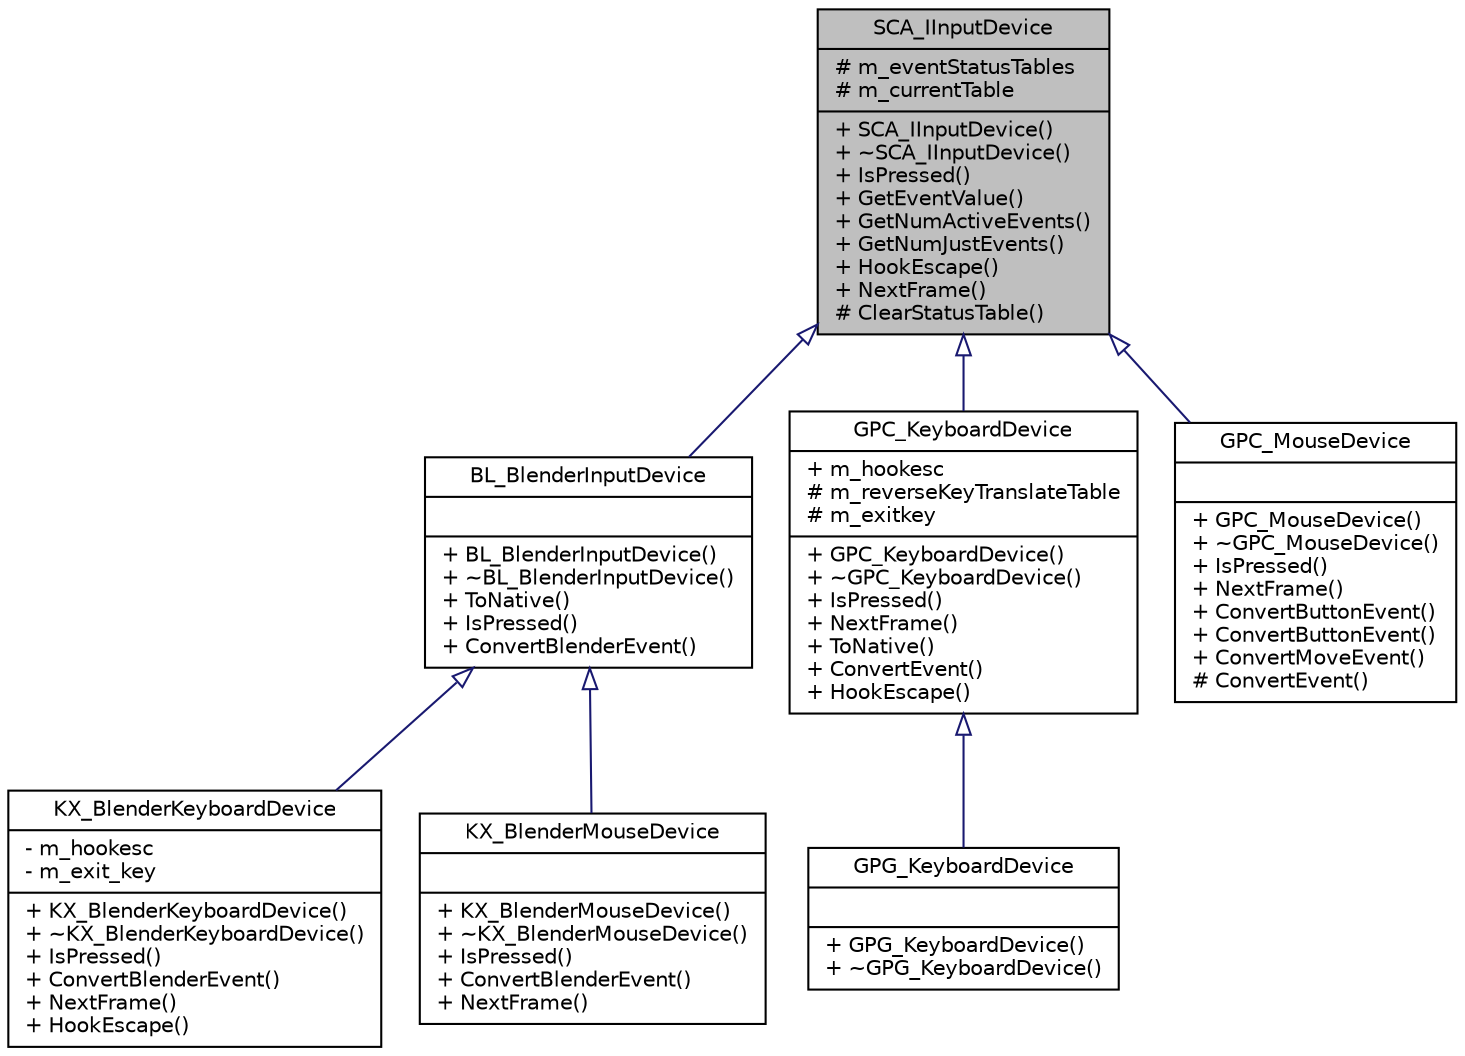 digraph G
{
  edge [fontname="Helvetica",fontsize="10",labelfontname="Helvetica",labelfontsize="10"];
  node [fontname="Helvetica",fontsize="10",shape=record];
  Node1 [label="{SCA_IInputDevice\n|# m_eventStatusTables\l# m_currentTable\l|+ SCA_IInputDevice()\l+ ~SCA_IInputDevice()\l+ IsPressed()\l+ GetEventValue()\l+ GetNumActiveEvents()\l+ GetNumJustEvents()\l+ HookEscape()\l+ NextFrame()\l# ClearStatusTable()\l}",height=0.2,width=0.4,color="black", fillcolor="grey75", style="filled" fontcolor="black"];
  Node1 -> Node2 [dir=back,color="midnightblue",fontsize="10",style="solid",arrowtail="empty",fontname="Helvetica"];
  Node2 [label="{BL_BlenderInputDevice\n||+ BL_BlenderInputDevice()\l+ ~BL_BlenderInputDevice()\l+ ToNative()\l+ IsPressed()\l+ ConvertBlenderEvent()\l}",height=0.2,width=0.4,color="black", fillcolor="white", style="filled",URL="$df/d06/classBL__BlenderInputDevice.html"];
  Node2 -> Node3 [dir=back,color="midnightblue",fontsize="10",style="solid",arrowtail="empty",fontname="Helvetica"];
  Node3 [label="{KX_BlenderKeyboardDevice\n|- m_hookesc\l- m_exit_key\l|+ KX_BlenderKeyboardDevice()\l+ ~KX_BlenderKeyboardDevice()\l+ IsPressed()\l+ ConvertBlenderEvent()\l+ NextFrame()\l+ HookEscape()\l}",height=0.2,width=0.4,color="black", fillcolor="white", style="filled",URL="$d1/d7b/classKX__BlenderKeyboardDevice.html"];
  Node2 -> Node4 [dir=back,color="midnightblue",fontsize="10",style="solid",arrowtail="empty",fontname="Helvetica"];
  Node4 [label="{KX_BlenderMouseDevice\n||+ KX_BlenderMouseDevice()\l+ ~KX_BlenderMouseDevice()\l+ IsPressed()\l+ ConvertBlenderEvent()\l+ NextFrame()\l}",height=0.2,width=0.4,color="black", fillcolor="white", style="filled",URL="$df/dc3/classKX__BlenderMouseDevice.html"];
  Node1 -> Node5 [dir=back,color="midnightblue",fontsize="10",style="solid",arrowtail="empty",fontname="Helvetica"];
  Node5 [label="{GPC_KeyboardDevice\n|+ m_hookesc\l# m_reverseKeyTranslateTable\l# m_exitkey\l|+ GPC_KeyboardDevice()\l+ ~GPC_KeyboardDevice()\l+ IsPressed()\l+ NextFrame()\l+ ToNative()\l+ ConvertEvent()\l+ HookEscape()\l}",height=0.2,width=0.4,color="black", fillcolor="white", style="filled",URL="$df/d2d/classGPC__KeyboardDevice.html"];
  Node5 -> Node6 [dir=back,color="midnightblue",fontsize="10",style="solid",arrowtail="empty",fontname="Helvetica"];
  Node6 [label="{GPG_KeyboardDevice\n||+ GPG_KeyboardDevice()\l+ ~GPG_KeyboardDevice()\l}",height=0.2,width=0.4,color="black", fillcolor="white", style="filled",URL="$d3/d8a/classGPG__KeyboardDevice.html"];
  Node1 -> Node7 [dir=back,color="midnightblue",fontsize="10",style="solid",arrowtail="empty",fontname="Helvetica"];
  Node7 [label="{GPC_MouseDevice\n||+ GPC_MouseDevice()\l+ ~GPC_MouseDevice()\l+ IsPressed()\l+ NextFrame()\l+ ConvertButtonEvent()\l+ ConvertButtonEvent()\l+ ConvertMoveEvent()\l# ConvertEvent()\l}",height=0.2,width=0.4,color="black", fillcolor="white", style="filled",URL="$d2/d14/classGPC__MouseDevice.html"];
}
